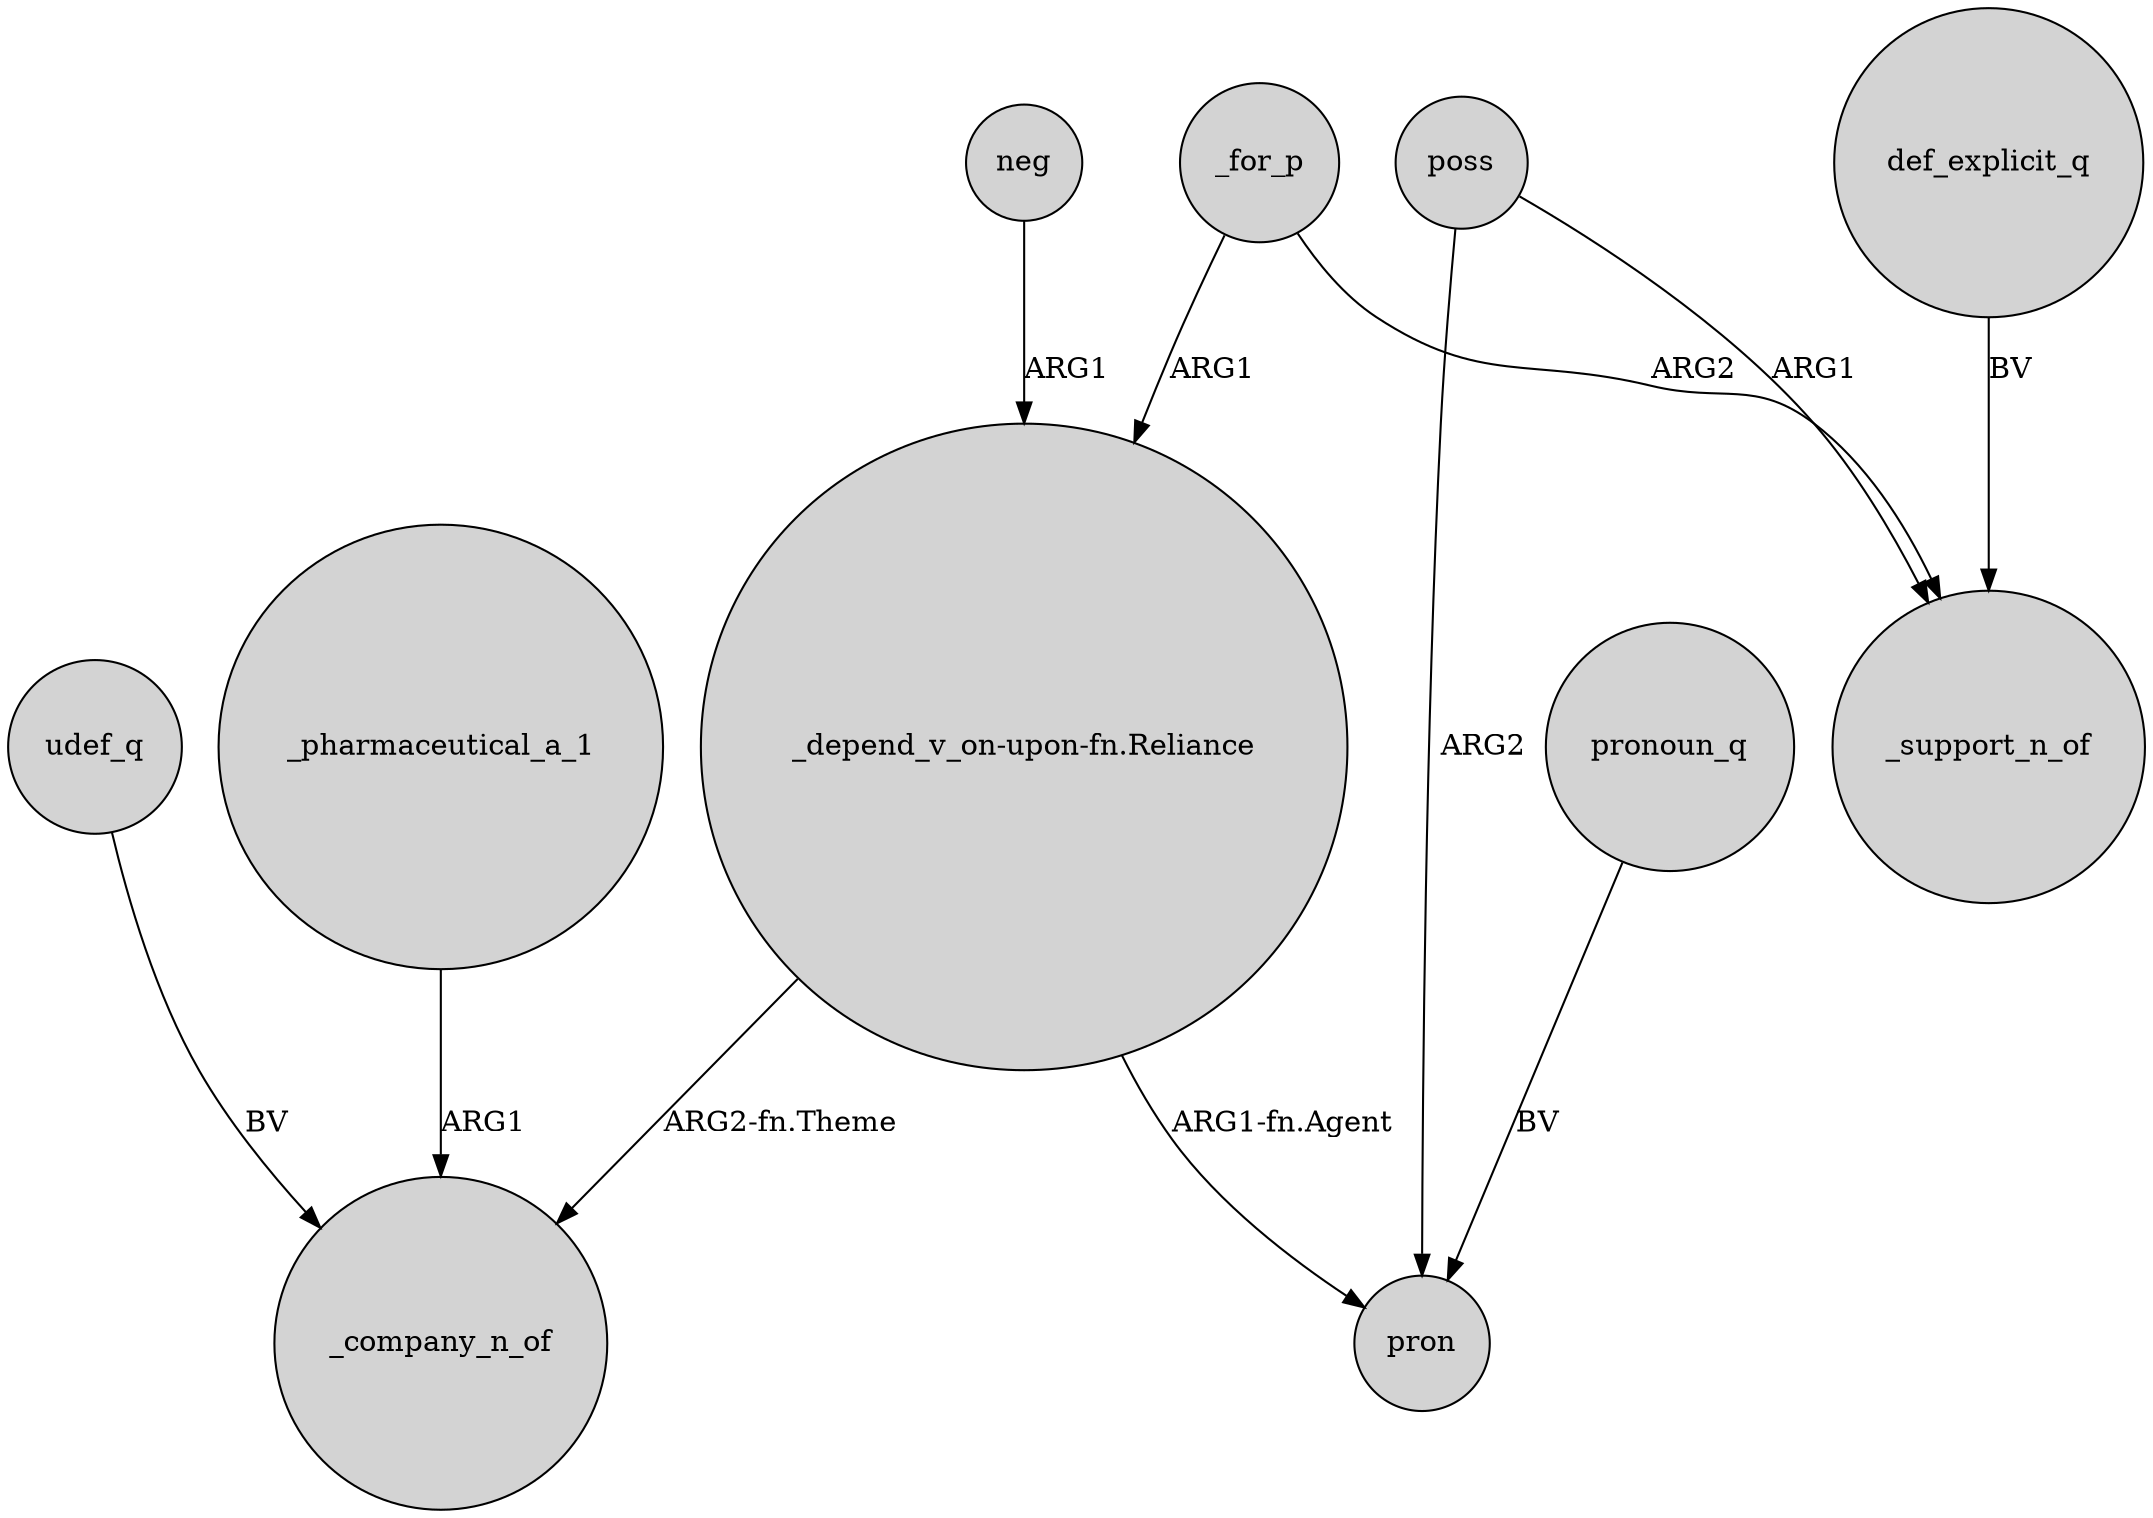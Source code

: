 digraph {
	node [shape=circle style=filled]
	_for_p -> "_depend_v_on-upon-fn.Reliance" [label=ARG1]
	_pharmaceutical_a_1 -> _company_n_of [label=ARG1]
	poss -> pron [label=ARG2]
	udef_q -> _company_n_of [label=BV]
	"_depend_v_on-upon-fn.Reliance" -> pron [label="ARG1-fn.Agent"]
	def_explicit_q -> _support_n_of [label=BV]
	poss -> _support_n_of [label=ARG1]
	neg -> "_depend_v_on-upon-fn.Reliance" [label=ARG1]
	_for_p -> _support_n_of [label=ARG2]
	"_depend_v_on-upon-fn.Reliance" -> _company_n_of [label="ARG2-fn.Theme"]
	pronoun_q -> pron [label=BV]
}
